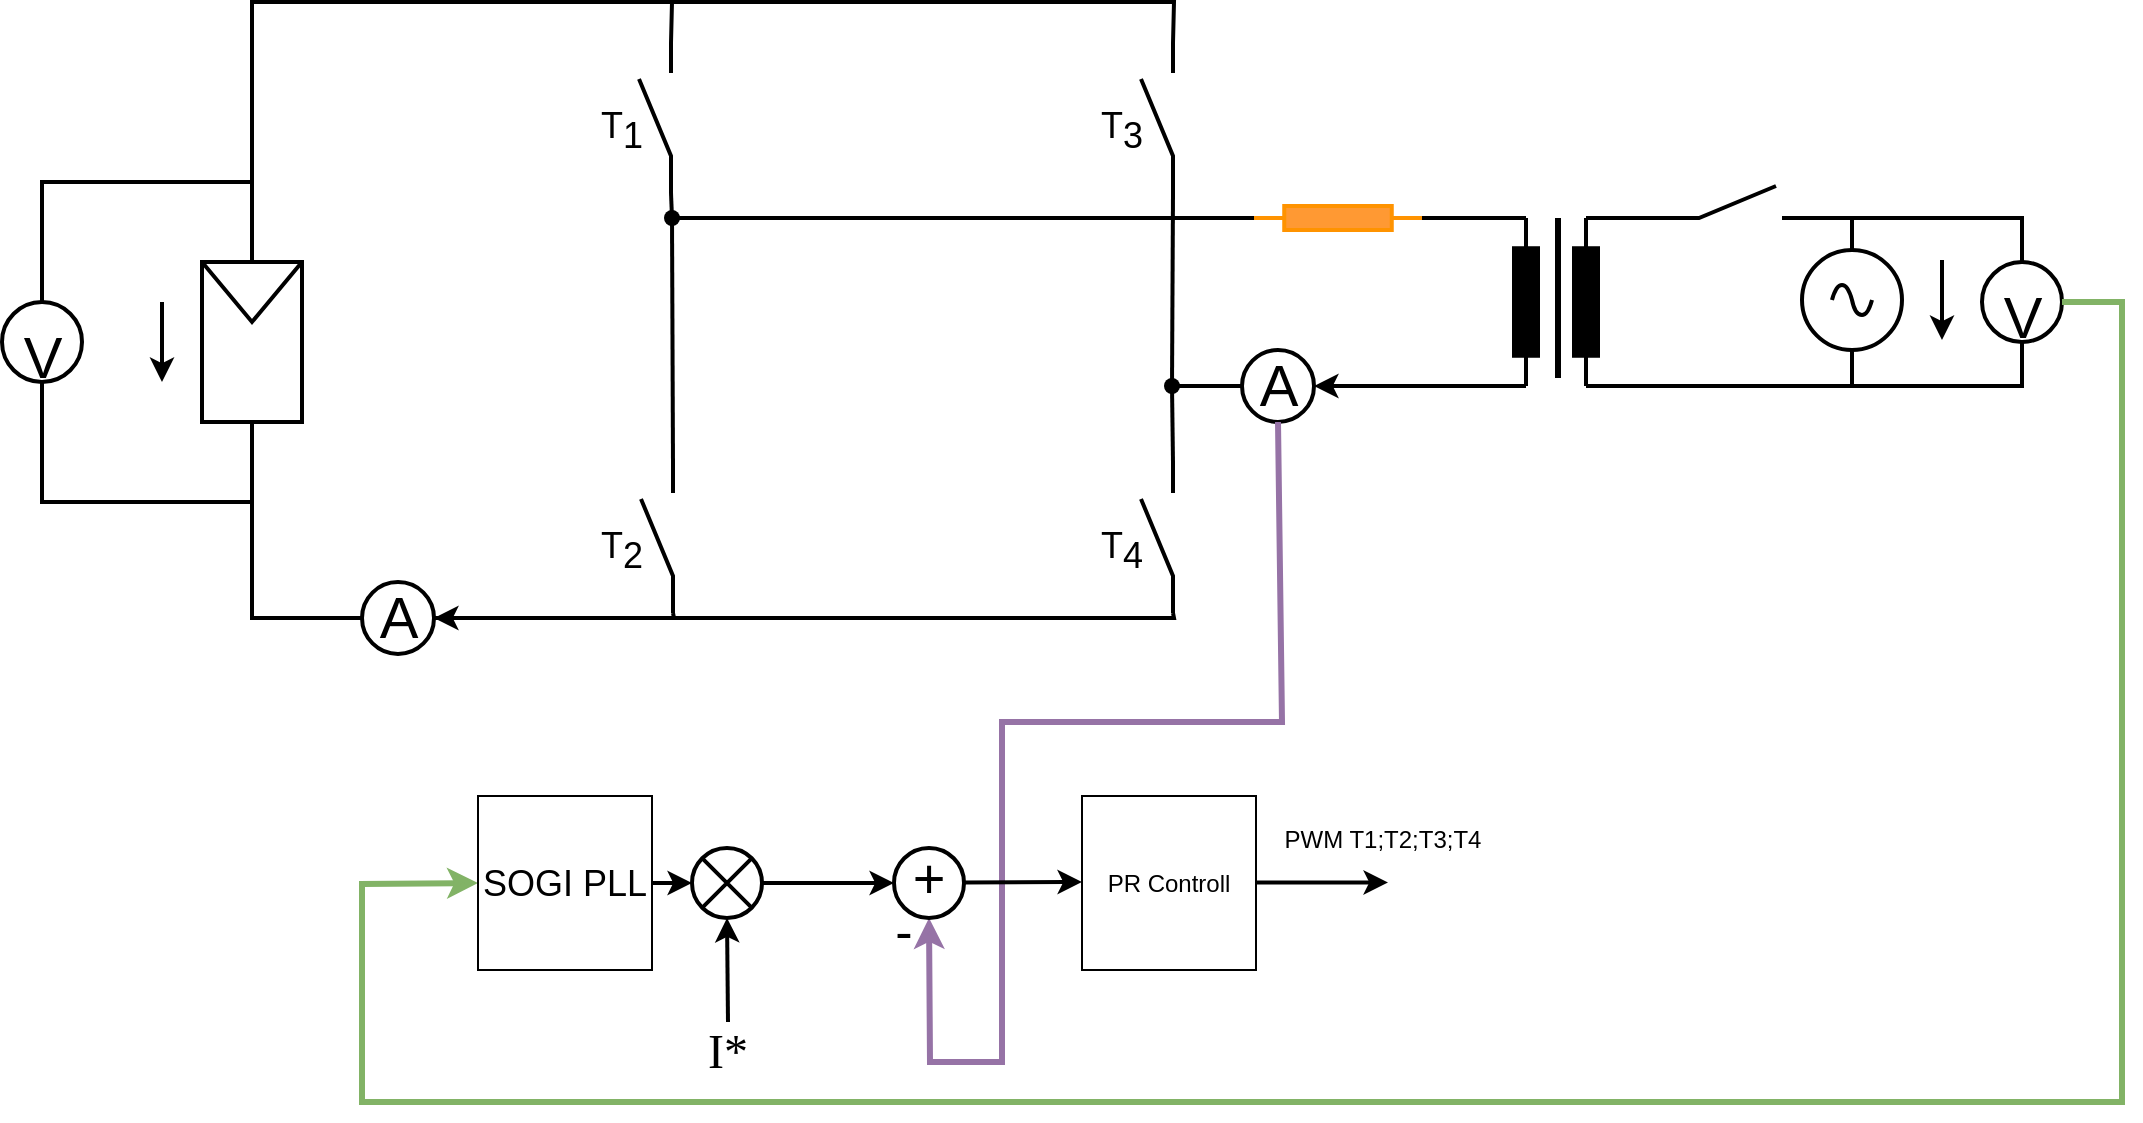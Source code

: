 <mxfile version="24.3.0" type="github">
  <diagram name="Seite-1" id="XUegQEatq1qs46oRsgHK">
    <mxGraphModel dx="1590" dy="935" grid="1" gridSize="10" guides="1" tooltips="1" connect="1" arrows="1" fold="1" page="1" pageScale="1" pageWidth="1169" pageHeight="827" math="0" shadow="0">
      <root>
        <mxCell id="0" />
        <mxCell id="1" parent="0" />
        <mxCell id="O4Sl8JPDGK1HjKNpcumD-1" value="" style="rounded=0;whiteSpace=wrap;html=1;strokeWidth=2;" vertex="1" parent="1">
          <mxGeometry x="110" y="140" width="50" height="80" as="geometry" />
        </mxCell>
        <mxCell id="O4Sl8JPDGK1HjKNpcumD-2" value="" style="endArrow=none;html=1;rounded=0;exitX=0;exitY=0;exitDx=0;exitDy=0;entryX=1;entryY=0;entryDx=0;entryDy=0;strokeWidth=2;" edge="1" parent="1" source="O4Sl8JPDGK1HjKNpcumD-1" target="O4Sl8JPDGK1HjKNpcumD-1">
          <mxGeometry width="50" height="50" relative="1" as="geometry">
            <mxPoint x="450" y="210" as="sourcePoint" />
            <mxPoint x="230" y="200" as="targetPoint" />
            <Array as="points">
              <mxPoint x="135" y="170" />
            </Array>
          </mxGeometry>
        </mxCell>
        <mxCell id="O4Sl8JPDGK1HjKNpcumD-3" value="" style="pointerEvents=1;verticalLabelPosition=bottom;shadow=0;dashed=0;align=center;html=1;verticalAlign=top;shape=mxgraph.electrical.electro-mechanical.make_contact;strokeWidth=2;" vertex="1" parent="1">
          <mxGeometry x="840" y="102" width="75" height="16" as="geometry" />
        </mxCell>
        <mxCell id="O4Sl8JPDGK1HjKNpcumD-4" value="" style="endArrow=none;html=1;rounded=0;entryX=0;entryY=1;entryDx=0;entryDy=0;entryPerimeter=0;exitX=0;exitY=0.5;exitDx=0;exitDy=0;exitPerimeter=0;strokeWidth=2;" edge="1" parent="1" source="O4Sl8JPDGK1HjKNpcumD-68" target="O4Sl8JPDGK1HjKNpcumD-3">
          <mxGeometry width="50" height="50" relative="1" as="geometry">
            <mxPoint x="822" y="118" as="sourcePoint" />
            <mxPoint x="500" y="160" as="targetPoint" />
          </mxGeometry>
        </mxCell>
        <mxCell id="O4Sl8JPDGK1HjKNpcumD-5" value="" style="pointerEvents=1;verticalLabelPosition=bottom;shadow=0;dashed=0;align=center;html=1;verticalAlign=top;shape=mxgraph.electrical.signal_sources.source;aspect=fixed;points=[[0.5,0,0],[1,0.5,0],[0.5,1,0],[0,0.5,0]];elSignalType=ac;strokeWidth=2;" vertex="1" parent="1">
          <mxGeometry x="910" y="134" width="50" height="50" as="geometry" />
        </mxCell>
        <mxCell id="O4Sl8JPDGK1HjKNpcumD-6" value="" style="endArrow=none;html=1;rounded=0;entryX=0.5;entryY=0;entryDx=0;entryDy=0;entryPerimeter=0;exitX=1;exitY=1;exitDx=0;exitDy=0;exitPerimeter=0;strokeWidth=2;" edge="1" parent="1" source="O4Sl8JPDGK1HjKNpcumD-3" target="O4Sl8JPDGK1HjKNpcumD-5">
          <mxGeometry width="50" height="50" relative="1" as="geometry">
            <mxPoint x="690" y="210" as="sourcePoint" />
            <mxPoint x="740" y="160" as="targetPoint" />
            <Array as="points">
              <mxPoint x="935" y="118" />
            </Array>
          </mxGeometry>
        </mxCell>
        <mxCell id="O4Sl8JPDGK1HjKNpcumD-7" value="" style="pointerEvents=1;verticalLabelPosition=bottom;shadow=0;dashed=0;align=center;html=1;verticalAlign=top;shape=mxgraph.electrical.electro-mechanical.make_contact;rotation=-90;strokeWidth=2;" vertex="1" parent="1">
          <mxGeometry x="299" y="60" width="75" height="16" as="geometry" />
        </mxCell>
        <mxCell id="O4Sl8JPDGK1HjKNpcumD-8" value="" style="pointerEvents=1;verticalLabelPosition=bottom;shadow=0;dashed=0;align=center;html=1;verticalAlign=top;shape=mxgraph.electrical.electro-mechanical.make_contact;rotation=-90;strokeWidth=2;" vertex="1" parent="1">
          <mxGeometry x="550" y="60" width="75" height="16" as="geometry" />
        </mxCell>
        <mxCell id="O4Sl8JPDGK1HjKNpcumD-9" value="" style="pointerEvents=1;verticalLabelPosition=bottom;shadow=0;dashed=0;align=center;html=1;verticalAlign=top;shape=mxgraph.electrical.electro-mechanical.make_contact;rotation=-90;strokeWidth=2;" vertex="1" parent="1">
          <mxGeometry x="300" y="270" width="75" height="16" as="geometry" />
        </mxCell>
        <mxCell id="O4Sl8JPDGK1HjKNpcumD-10" value="" style="pointerEvents=1;verticalLabelPosition=bottom;shadow=0;dashed=0;align=center;html=1;verticalAlign=top;shape=mxgraph.electrical.electro-mechanical.make_contact;rotation=-90;strokeWidth=2;" vertex="1" parent="1">
          <mxGeometry x="550" y="270" width="75" height="16" as="geometry" />
        </mxCell>
        <mxCell id="O4Sl8JPDGK1HjKNpcumD-11" value="&lt;font style=&quot;font-size: 18px;&quot;&gt;&lt;font style=&quot;font-size: 18px;&quot;&gt;T&lt;/font&gt;&lt;sub&gt;&lt;font style=&quot;font-size: 18px;&quot;&gt;1&lt;/font&gt;&lt;/sub&gt;&lt;/font&gt;" style="text;html=1;strokeColor=none;fillColor=none;align=center;verticalAlign=middle;whiteSpace=wrap;rounded=0;strokeWidth=2;" vertex="1" parent="1">
          <mxGeometry x="290" y="60" width="60" height="30" as="geometry" />
        </mxCell>
        <mxCell id="O4Sl8JPDGK1HjKNpcumD-12" value="&lt;font style=&quot;font-size: 18px;&quot;&gt;&lt;font style=&quot;font-size: 18px;&quot;&gt;T&lt;/font&gt;&lt;sub&gt;&lt;font style=&quot;font-size: 18px;&quot;&gt;3&lt;/font&gt;&lt;/sub&gt;&lt;/font&gt;" style="text;html=1;strokeColor=none;fillColor=none;align=center;verticalAlign=middle;whiteSpace=wrap;rounded=0;strokeWidth=2;" vertex="1" parent="1">
          <mxGeometry x="540" y="60" width="60" height="30" as="geometry" />
        </mxCell>
        <mxCell id="O4Sl8JPDGK1HjKNpcumD-13" value="&lt;font style=&quot;font-size: 18px;&quot;&gt;&lt;font style=&quot;font-size: 18px;&quot;&gt;T&lt;/font&gt;&lt;sub&gt;&lt;font style=&quot;font-size: 18px;&quot;&gt;4&lt;/font&gt;&lt;/sub&gt;&lt;/font&gt;" style="text;html=1;strokeColor=none;fillColor=none;align=center;verticalAlign=middle;whiteSpace=wrap;rounded=0;strokeWidth=2;" vertex="1" parent="1">
          <mxGeometry x="540" y="270" width="60" height="30" as="geometry" />
        </mxCell>
        <mxCell id="O4Sl8JPDGK1HjKNpcumD-14" value="&lt;font style=&quot;font-size: 18px;&quot;&gt;&lt;font style=&quot;font-size: 18px;&quot;&gt;T&lt;/font&gt;&lt;sub&gt;&lt;font style=&quot;font-size: 18px;&quot;&gt;2&lt;/font&gt;&lt;/sub&gt;&lt;/font&gt;" style="text;html=1;strokeColor=none;fillColor=none;align=center;verticalAlign=middle;whiteSpace=wrap;rounded=0;strokeWidth=2;" vertex="1" parent="1">
          <mxGeometry x="290" y="270" width="60" height="30" as="geometry" />
        </mxCell>
        <mxCell id="O4Sl8JPDGK1HjKNpcumD-15" value="A" style="verticalLabelPosition=middle;shadow=0;dashed=0;align=center;html=1;verticalAlign=middle;strokeWidth=2;shape=ellipse;aspect=fixed;fontSize=29;" vertex="1" parent="1">
          <mxGeometry x="190" y="300" width="36" height="36" as="geometry" />
        </mxCell>
        <mxCell id="O4Sl8JPDGK1HjKNpcumD-16" value="&lt;font style=&quot;font-size: 29px;&quot;&gt;V&lt;/font&gt;" style="verticalLabelPosition=middle;shadow=0;dashed=0;align=center;html=1;verticalAlign=middle;strokeWidth=2;shape=ellipse;aspect=fixed;fontSize=50;" vertex="1" parent="1">
          <mxGeometry x="10" y="160" width="40" height="40" as="geometry" />
        </mxCell>
        <mxCell id="O4Sl8JPDGK1HjKNpcumD-17" value="&lt;font style=&quot;font-size: 29px;&quot;&gt;V&lt;/font&gt;" style="verticalLabelPosition=middle;shadow=0;dashed=0;align=center;html=1;verticalAlign=middle;strokeWidth=2;shape=ellipse;aspect=fixed;fontSize=50;" vertex="1" parent="1">
          <mxGeometry x="1000" y="140" width="40" height="40" as="geometry" />
        </mxCell>
        <mxCell id="O4Sl8JPDGK1HjKNpcumD-18" value="A" style="verticalLabelPosition=middle;shadow=0;dashed=0;align=center;html=1;verticalAlign=middle;strokeWidth=2;shape=ellipse;aspect=fixed;fontSize=29;" vertex="1" parent="1">
          <mxGeometry x="630" y="184" width="36" height="36" as="geometry" />
        </mxCell>
        <mxCell id="O4Sl8JPDGK1HjKNpcumD-19" value="" style="endArrow=classic;html=1;rounded=0;entryX=1;entryY=0.5;entryDx=0;entryDy=0;exitX=0;exitY=1;exitDx=0;exitDy=0;exitPerimeter=0;strokeWidth=2;" edge="1" parent="1" source="O4Sl8JPDGK1HjKNpcumD-10" target="O4Sl8JPDGK1HjKNpcumD-15">
          <mxGeometry width="50" height="50" relative="1" as="geometry">
            <mxPoint x="550" y="230" as="sourcePoint" />
            <mxPoint x="600" y="180" as="targetPoint" />
            <Array as="points">
              <mxPoint x="596" y="318" />
            </Array>
          </mxGeometry>
        </mxCell>
        <mxCell id="O4Sl8JPDGK1HjKNpcumD-20" value="" style="endArrow=none;html=1;rounded=0;entryX=0;entryY=1;entryDx=0;entryDy=0;entryPerimeter=0;exitX=1;exitY=0.5;exitDx=0;exitDy=0;strokeWidth=2;" edge="1" parent="1" source="O4Sl8JPDGK1HjKNpcumD-15" target="O4Sl8JPDGK1HjKNpcumD-9">
          <mxGeometry width="50" height="50" relative="1" as="geometry">
            <mxPoint x="550" y="270" as="sourcePoint" />
            <mxPoint x="600" y="220" as="targetPoint" />
            <Array as="points">
              <mxPoint x="346" y="318" />
            </Array>
          </mxGeometry>
        </mxCell>
        <mxCell id="O4Sl8JPDGK1HjKNpcumD-21" value="" style="endArrow=none;html=1;rounded=0;entryX=0;entryY=0.5;entryDx=0;entryDy=0;exitX=0.5;exitY=1;exitDx=0;exitDy=0;strokeWidth=2;" edge="1" parent="1" source="O4Sl8JPDGK1HjKNpcumD-1" target="O4Sl8JPDGK1HjKNpcumD-15">
          <mxGeometry width="50" height="50" relative="1" as="geometry">
            <mxPoint x="550" y="270" as="sourcePoint" />
            <mxPoint x="600" y="220" as="targetPoint" />
            <Array as="points">
              <mxPoint x="135" y="318" />
            </Array>
          </mxGeometry>
        </mxCell>
        <mxCell id="O4Sl8JPDGK1HjKNpcumD-22" value="" style="endArrow=classic;html=1;rounded=0;entryX=1;entryY=0.5;entryDx=0;entryDy=0;exitX=1;exitY=0.5;exitDx=0;exitDy=0;exitPerimeter=0;strokeWidth=2;" edge="1" parent="1" source="O4Sl8JPDGK1HjKNpcumD-70" target="O4Sl8JPDGK1HjKNpcumD-18">
          <mxGeometry width="50" height="50" relative="1" as="geometry">
            <mxPoint x="742" y="202" as="sourcePoint" />
            <mxPoint x="600" y="220" as="targetPoint" />
          </mxGeometry>
        </mxCell>
        <mxCell id="O4Sl8JPDGK1HjKNpcumD-24" value="" style="shape=waypoint;sketch=0;fillStyle=solid;size=6;pointerEvents=1;points=[];fillColor=none;resizable=0;rotatable=0;perimeter=centerPerimeter;snapToPoint=1;strokeWidth=2;" vertex="1" parent="1">
          <mxGeometry x="335" y="108" width="20" height="20" as="geometry" />
        </mxCell>
        <mxCell id="O4Sl8JPDGK1HjKNpcumD-25" value="" style="endArrow=none;html=1;rounded=0;entryX=1;entryY=0.5;entryDx=0;entryDy=0;entryPerimeter=0;exitX=0.4;exitY=0.75;exitDx=0;exitDy=0;exitPerimeter=0;strokeWidth=2;" edge="1" parent="1" source="O4Sl8JPDGK1HjKNpcumD-24" target="O4Sl8JPDGK1HjKNpcumD-71">
          <mxGeometry width="50" height="50" relative="1" as="geometry">
            <mxPoint x="520" y="270" as="sourcePoint" />
            <mxPoint x="620" y="118" as="targetPoint" />
          </mxGeometry>
        </mxCell>
        <mxCell id="O4Sl8JPDGK1HjKNpcumD-26" value="" style="endArrow=none;html=1;rounded=0;entryX=0.65;entryY=0.85;entryDx=0;entryDy=0;entryPerimeter=0;exitX=0;exitY=1;exitDx=0;exitDy=0;exitPerimeter=0;strokeWidth=2;" edge="1" parent="1" source="O4Sl8JPDGK1HjKNpcumD-7" target="O4Sl8JPDGK1HjKNpcumD-24">
          <mxGeometry width="50" height="50" relative="1" as="geometry">
            <mxPoint x="520" y="270" as="sourcePoint" />
            <mxPoint x="570" y="220" as="targetPoint" />
          </mxGeometry>
        </mxCell>
        <mxCell id="O4Sl8JPDGK1HjKNpcumD-27" value="" style="endArrow=none;html=1;rounded=0;exitX=1;exitY=1;exitDx=0;exitDy=0;exitPerimeter=0;strokeWidth=2;" edge="1" parent="1" source="O4Sl8JPDGK1HjKNpcumD-9">
          <mxGeometry width="50" height="50" relative="1" as="geometry">
            <mxPoint x="520" y="270" as="sourcePoint" />
            <mxPoint x="345" y="118" as="targetPoint" />
          </mxGeometry>
        </mxCell>
        <mxCell id="O4Sl8JPDGK1HjKNpcumD-28" value="" style="shape=waypoint;sketch=0;fillStyle=solid;size=6;pointerEvents=1;points=[];fillColor=none;resizable=0;rotatable=0;perimeter=centerPerimeter;snapToPoint=1;strokeWidth=2;" vertex="1" parent="1">
          <mxGeometry x="585" y="192" width="20" height="20" as="geometry" />
        </mxCell>
        <mxCell id="O4Sl8JPDGK1HjKNpcumD-29" value="" style="endArrow=none;html=1;rounded=0;entryX=0;entryY=0.5;entryDx=0;entryDy=0;exitX=0.5;exitY=0.65;exitDx=0;exitDy=0;exitPerimeter=0;strokeWidth=2;" edge="1" parent="1" source="O4Sl8JPDGK1HjKNpcumD-28" target="O4Sl8JPDGK1HjKNpcumD-18">
          <mxGeometry width="50" height="50" relative="1" as="geometry">
            <mxPoint x="520" y="270" as="sourcePoint" />
            <mxPoint x="570" y="220" as="targetPoint" />
          </mxGeometry>
        </mxCell>
        <mxCell id="O4Sl8JPDGK1HjKNpcumD-30" value="" style="endArrow=none;html=1;rounded=0;entryX=1;entryY=1;entryDx=0;entryDy=0;entryPerimeter=0;exitX=0.45;exitY=0.35;exitDx=0;exitDy=0;exitPerimeter=0;strokeWidth=2;" edge="1" parent="1" source="O4Sl8JPDGK1HjKNpcumD-28" target="O4Sl8JPDGK1HjKNpcumD-10">
          <mxGeometry width="50" height="50" relative="1" as="geometry">
            <mxPoint x="520" y="270" as="sourcePoint" />
            <mxPoint x="570" y="220" as="targetPoint" />
          </mxGeometry>
        </mxCell>
        <mxCell id="O4Sl8JPDGK1HjKNpcumD-31" value="" style="endArrow=none;html=1;rounded=0;entryX=0;entryY=1;entryDx=0;entryDy=0;entryPerimeter=0;exitX=0.45;exitY=0.3;exitDx=0;exitDy=0;exitPerimeter=0;strokeWidth=2;" edge="1" parent="1" source="O4Sl8JPDGK1HjKNpcumD-28" target="O4Sl8JPDGK1HjKNpcumD-8">
          <mxGeometry width="50" height="50" relative="1" as="geometry">
            <mxPoint x="520" y="270" as="sourcePoint" />
            <mxPoint x="570" y="220" as="targetPoint" />
          </mxGeometry>
        </mxCell>
        <mxCell id="O4Sl8JPDGK1HjKNpcumD-32" value="" style="endArrow=none;html=1;rounded=0;entryX=1;entryY=1;entryDx=0;entryDy=0;entryPerimeter=0;exitX=0.5;exitY=0;exitDx=0;exitDy=0;strokeWidth=2;" edge="1" parent="1" source="O4Sl8JPDGK1HjKNpcumD-17" target="O4Sl8JPDGK1HjKNpcumD-3">
          <mxGeometry width="50" height="50" relative="1" as="geometry">
            <mxPoint x="520" y="270" as="sourcePoint" />
            <mxPoint x="570" y="220" as="targetPoint" />
            <Array as="points">
              <mxPoint x="1020" y="118" />
            </Array>
          </mxGeometry>
        </mxCell>
        <mxCell id="O4Sl8JPDGK1HjKNpcumD-33" value="" style="endArrow=none;html=1;rounded=0;entryX=0.5;entryY=1;entryDx=0;entryDy=0;exitX=0.5;exitY=1;exitDx=0;exitDy=0;strokeWidth=2;" edge="1" parent="1" source="O4Sl8JPDGK1HjKNpcumD-1" target="O4Sl8JPDGK1HjKNpcumD-16">
          <mxGeometry width="50" height="50" relative="1" as="geometry">
            <mxPoint x="520" y="270" as="sourcePoint" />
            <mxPoint x="570" y="220" as="targetPoint" />
            <Array as="points">
              <mxPoint x="135" y="260" />
              <mxPoint x="30" y="260" />
            </Array>
          </mxGeometry>
        </mxCell>
        <mxCell id="O4Sl8JPDGK1HjKNpcumD-34" value="" style="endArrow=none;html=1;rounded=0;entryX=1;entryY=1;entryDx=0;entryDy=0;entryPerimeter=0;exitX=0.5;exitY=0;exitDx=0;exitDy=0;strokeWidth=2;" edge="1" parent="1" source="O4Sl8JPDGK1HjKNpcumD-1" target="O4Sl8JPDGK1HjKNpcumD-8">
          <mxGeometry width="50" height="50" relative="1" as="geometry">
            <mxPoint x="520" y="270" as="sourcePoint" />
            <mxPoint x="570" y="220" as="targetPoint" />
            <Array as="points">
              <mxPoint x="135" y="10" />
              <mxPoint x="596" y="10" />
            </Array>
          </mxGeometry>
        </mxCell>
        <mxCell id="O4Sl8JPDGK1HjKNpcumD-35" value="" style="endArrow=none;html=1;rounded=0;entryX=1;entryY=1;entryDx=0;entryDy=0;entryPerimeter=0;exitX=0.5;exitY=0;exitDx=0;exitDy=0;strokeWidth=2;" edge="1" parent="1" source="O4Sl8JPDGK1HjKNpcumD-1" target="O4Sl8JPDGK1HjKNpcumD-7">
          <mxGeometry width="50" height="50" relative="1" as="geometry">
            <mxPoint x="520" y="270" as="sourcePoint" />
            <mxPoint x="570" y="220" as="targetPoint" />
            <Array as="points">
              <mxPoint x="135" y="10" />
              <mxPoint x="345" y="10" />
            </Array>
          </mxGeometry>
        </mxCell>
        <mxCell id="O4Sl8JPDGK1HjKNpcumD-36" value="" style="endArrow=none;html=1;rounded=0;entryX=0.5;entryY=0;entryDx=0;entryDy=0;exitX=0.5;exitY=0;exitDx=0;exitDy=0;strokeWidth=2;" edge="1" parent="1" source="O4Sl8JPDGK1HjKNpcumD-16" target="O4Sl8JPDGK1HjKNpcumD-1">
          <mxGeometry width="50" height="50" relative="1" as="geometry">
            <mxPoint x="520" y="270" as="sourcePoint" />
            <mxPoint x="570" y="220" as="targetPoint" />
            <Array as="points">
              <mxPoint x="30" y="100" />
              <mxPoint x="135" y="100" />
            </Array>
          </mxGeometry>
        </mxCell>
        <mxCell id="O4Sl8JPDGK1HjKNpcumD-37" value="" style="endArrow=classic;html=1;rounded=0;strokeWidth=2;" edge="1" parent="1">
          <mxGeometry width="50" height="50" relative="1" as="geometry">
            <mxPoint x="90" y="160" as="sourcePoint" />
            <mxPoint x="90" y="200" as="targetPoint" />
          </mxGeometry>
        </mxCell>
        <mxCell id="O4Sl8JPDGK1HjKNpcumD-38" value="" style="endArrow=classic;html=1;rounded=0;strokeWidth=2;" edge="1" parent="1">
          <mxGeometry width="50" height="50" relative="1" as="geometry">
            <mxPoint x="980" y="139" as="sourcePoint" />
            <mxPoint x="980" y="179" as="targetPoint" />
          </mxGeometry>
        </mxCell>
        <mxCell id="O4Sl8JPDGK1HjKNpcumD-51" value="" style="verticalLabelPosition=bottom;shadow=0;dashed=0;align=center;html=1;verticalAlign=top;shape=mxgraph.electrical.abstract.multiplier;strokeWidth=2;" vertex="1" parent="1">
          <mxGeometry x="355" y="433" width="35" height="35" as="geometry" />
        </mxCell>
        <mxCell id="O4Sl8JPDGK1HjKNpcumD-60" value="&lt;font style=&quot;font-size: 24px;&quot; face=&quot;Times New Roman&quot;&gt;I*&lt;/font&gt;" style="text;html=1;strokeColor=none;fillColor=none;align=center;verticalAlign=middle;whiteSpace=wrap;rounded=0;strokeWidth=2;" vertex="1" parent="1">
          <mxGeometry x="342.5" y="520" width="60" height="30" as="geometry" />
        </mxCell>
        <mxCell id="O4Sl8JPDGK1HjKNpcumD-61" value="" style="endArrow=classic;html=1;rounded=0;entryX=0.5;entryY=1;entryDx=0;entryDy=0;entryPerimeter=0;strokeWidth=2;" edge="1" parent="1" target="O4Sl8JPDGK1HjKNpcumD-51">
          <mxGeometry width="50" height="50" relative="1" as="geometry">
            <mxPoint x="373" y="520" as="sourcePoint" />
            <mxPoint x="760" y="360" as="targetPoint" />
          </mxGeometry>
        </mxCell>
        <mxCell id="O4Sl8JPDGK1HjKNpcumD-63" value="" style="endArrow=classic;html=1;rounded=0;entryX=0;entryY=0.5;entryDx=0;entryDy=0;entryPerimeter=0;exitX=1;exitY=0.5;exitDx=0;exitDy=0;strokeWidth=2;" edge="1" parent="1" source="O4Sl8JPDGK1HjKNpcumD-75" target="O4Sl8JPDGK1HjKNpcumD-51">
          <mxGeometry width="50" height="50" relative="1" as="geometry">
            <mxPoint x="340" y="451.25" as="sourcePoint" />
            <mxPoint x="800" y="360" as="targetPoint" />
          </mxGeometry>
        </mxCell>
        <mxCell id="O4Sl8JPDGK1HjKNpcumD-64" value="" style="endArrow=classic;html=1;rounded=0;exitX=0.5;exitY=1;exitDx=0;exitDy=0;entryX=0.5;entryY=1;entryDx=0;entryDy=0;fillColor=#e1d5e7;strokeColor=#9673a6;strokeWidth=3;" edge="1" parent="1" source="O4Sl8JPDGK1HjKNpcumD-18">
          <mxGeometry width="50" height="50" relative="1" as="geometry">
            <mxPoint x="520" y="440" as="sourcePoint" />
            <mxPoint x="473.5" y="468" as="targetPoint" />
            <Array as="points">
              <mxPoint x="650" y="370" />
              <mxPoint x="510" y="370" />
              <mxPoint x="510" y="540" />
              <mxPoint x="474" y="540" />
            </Array>
          </mxGeometry>
        </mxCell>
        <mxCell id="O4Sl8JPDGK1HjKNpcumD-66" value="" style="endArrow=classic;html=1;rounded=0;entryX=0;entryY=0.5;entryDx=0;entryDy=0;exitX=1;exitY=0.5;exitDx=0;exitDy=0;fillColor=#d5e8d4;strokeColor=#82b366;strokeWidth=3;" edge="1" parent="1" source="O4Sl8JPDGK1HjKNpcumD-17" target="O4Sl8JPDGK1HjKNpcumD-75">
          <mxGeometry width="50" height="50" relative="1" as="geometry">
            <mxPoint x="520" y="440" as="sourcePoint" />
            <mxPoint x="250" y="451.25" as="targetPoint" />
            <Array as="points">
              <mxPoint x="1070" y="160" />
              <mxPoint x="1070" y="560" />
              <mxPoint x="190" y="560" />
              <mxPoint x="190" y="451" />
            </Array>
          </mxGeometry>
        </mxCell>
        <mxCell id="O4Sl8JPDGK1HjKNpcumD-67" value="" style="endArrow=none;html=1;rounded=0;entryX=0;entryY=0.5;entryDx=0;entryDy=0;entryPerimeter=0;exitX=0;exitY=0.5;exitDx=0;exitDy=0;exitPerimeter=0;strokeWidth=2;" edge="1" parent="1" source="O4Sl8JPDGK1HjKNpcumD-70" target="O4Sl8JPDGK1HjKNpcumD-71">
          <mxGeometry width="50" height="50" relative="1" as="geometry">
            <mxPoint x="752" y="128" as="sourcePoint" />
            <mxPoint x="730" y="128" as="targetPoint" />
          </mxGeometry>
        </mxCell>
        <mxCell id="O4Sl8JPDGK1HjKNpcumD-68" value="" style="pointerEvents=1;verticalLabelPosition=bottom;shadow=0;dashed=0;align=center;html=1;verticalAlign=top;shape=mxgraph.electrical.resistors.resistor_1;rotation=90;strokeWidth=2;fillColor=#000000;" vertex="1" parent="1">
          <mxGeometry x="760" y="154" width="84" height="12" as="geometry" />
        </mxCell>
        <mxCell id="O4Sl8JPDGK1HjKNpcumD-69" value="" style="endArrow=none;html=1;rounded=0;strokeWidth=3;" edge="1" parent="1">
          <mxGeometry width="50" height="50" relative="1" as="geometry">
            <mxPoint x="788" y="198" as="sourcePoint" />
            <mxPoint x="788" y="118" as="targetPoint" />
          </mxGeometry>
        </mxCell>
        <mxCell id="O4Sl8JPDGK1HjKNpcumD-70" value="" style="pointerEvents=1;verticalLabelPosition=bottom;shadow=0;dashed=0;align=center;html=1;verticalAlign=top;shape=mxgraph.electrical.resistors.resistor_1;rotation=90;strokeWidth=2;fillColor=#000000;" vertex="1" parent="1">
          <mxGeometry x="730" y="154" width="84" height="12" as="geometry" />
        </mxCell>
        <mxCell id="O4Sl8JPDGK1HjKNpcumD-71" value="" style="pointerEvents=1;verticalLabelPosition=bottom;shadow=0;dashed=0;align=center;html=1;verticalAlign=top;shape=mxgraph.electrical.resistors.resistor_1;rotation=-180;strokeWidth=2;fillColor=#FF9933;strokeColor=#ff9300;" vertex="1" parent="1">
          <mxGeometry x="636" y="112" width="84" height="12" as="geometry" />
        </mxCell>
        <mxCell id="O4Sl8JPDGK1HjKNpcumD-72" value="" style="endArrow=none;html=1;rounded=0;entryX=1;entryY=0.5;entryDx=0;entryDy=0;entryPerimeter=0;exitX=0.5;exitY=1;exitDx=0;exitDy=0;strokeWidth=2;" edge="1" parent="1" source="O4Sl8JPDGK1HjKNpcumD-17" target="O4Sl8JPDGK1HjKNpcumD-68">
          <mxGeometry width="50" height="50" relative="1" as="geometry">
            <mxPoint x="630" y="50" as="sourcePoint" />
            <mxPoint x="680" as="targetPoint" />
            <Array as="points">
              <mxPoint x="1020" y="202" />
            </Array>
          </mxGeometry>
        </mxCell>
        <mxCell id="O4Sl8JPDGK1HjKNpcumD-73" value="" style="endArrow=none;html=1;rounded=0;entryX=0.5;entryY=1;entryDx=0;entryDy=0;entryPerimeter=0;exitX=1;exitY=0.5;exitDx=0;exitDy=0;exitPerimeter=0;strokeWidth=2;" edge="1" parent="1" source="O4Sl8JPDGK1HjKNpcumD-68" target="O4Sl8JPDGK1HjKNpcumD-5">
          <mxGeometry width="50" height="50" relative="1" as="geometry">
            <mxPoint x="630" y="50" as="sourcePoint" />
            <mxPoint x="680" as="targetPoint" />
            <Array as="points">
              <mxPoint x="935" y="202" />
            </Array>
          </mxGeometry>
        </mxCell>
        <mxCell id="O4Sl8JPDGK1HjKNpcumD-74" value="&lt;p style=&quot;line-height: 140%;&quot;&gt;&lt;font style=&quot;font-size: 28px;&quot;&gt;+&lt;/font&gt;&lt;/p&gt;" style="ellipse;whiteSpace=wrap;html=1;aspect=fixed;align=center;strokeWidth=2;" vertex="1" parent="1">
          <mxGeometry x="456" y="433" width="35" height="35" as="geometry" />
        </mxCell>
        <mxCell id="O4Sl8JPDGK1HjKNpcumD-75" value="&lt;font style=&quot;font-size: 18px;&quot;&gt;&lt;font style=&quot;font-size: 18px;&quot;&gt;SOGI&lt;/font&gt; &lt;font style=&quot;font-size: 18px;&quot;&gt;PLL&lt;/font&gt;&lt;/font&gt;" style="whiteSpace=wrap;html=1;aspect=fixed;" vertex="1" parent="1">
          <mxGeometry x="248" y="407" width="87" height="87" as="geometry" />
        </mxCell>
        <mxCell id="O4Sl8JPDGK1HjKNpcumD-76" value="&lt;font style=&quot;font-size: 26px;&quot;&gt;-&lt;/font&gt;" style="text;html=1;strokeColor=none;fillColor=none;align=center;verticalAlign=middle;whiteSpace=wrap;rounded=0;strokeWidth=2;" vertex="1" parent="1">
          <mxGeometry x="431" y="460" width="60" height="30" as="geometry" />
        </mxCell>
        <mxCell id="O4Sl8JPDGK1HjKNpcumD-77" value="" style="endArrow=classic;html=1;rounded=0;entryX=0;entryY=0.5;entryDx=0;entryDy=0;strokeWidth=2;exitX=1;exitY=0.5;exitDx=0;exitDy=0;exitPerimeter=0;" edge="1" parent="1" source="O4Sl8JPDGK1HjKNpcumD-51" target="O4Sl8JPDGK1HjKNpcumD-74">
          <mxGeometry width="50" height="50" relative="1" as="geometry">
            <mxPoint x="383" y="530" as="sourcePoint" />
            <mxPoint x="383" y="478" as="targetPoint" />
          </mxGeometry>
        </mxCell>
        <mxCell id="O4Sl8JPDGK1HjKNpcumD-78" value="PR Controll" style="whiteSpace=wrap;html=1;aspect=fixed;" vertex="1" parent="1">
          <mxGeometry x="550" y="407" width="87" height="87" as="geometry" />
        </mxCell>
        <mxCell id="O4Sl8JPDGK1HjKNpcumD-79" value="" style="endArrow=classic;html=1;rounded=0;strokeWidth=2;exitX=1;exitY=0.5;exitDx=0;exitDy=0;exitPerimeter=0;" edge="1" parent="1">
          <mxGeometry width="50" height="50" relative="1" as="geometry">
            <mxPoint x="491" y="450.21" as="sourcePoint" />
            <mxPoint x="550" y="450" as="targetPoint" />
          </mxGeometry>
        </mxCell>
        <mxCell id="O4Sl8JPDGK1HjKNpcumD-80" value="" style="endArrow=classic;html=1;rounded=0;entryX=0;entryY=0.5;entryDx=0;entryDy=0;strokeWidth=2;exitX=1;exitY=0.5;exitDx=0;exitDy=0;exitPerimeter=0;" edge="1" parent="1">
          <mxGeometry width="50" height="50" relative="1" as="geometry">
            <mxPoint x="637" y="450.21" as="sourcePoint" />
            <mxPoint x="703" y="450.21" as="targetPoint" />
          </mxGeometry>
        </mxCell>
        <mxCell id="O4Sl8JPDGK1HjKNpcumD-81" value="PWM T1;T2;T3;T4" style="text;html=1;align=center;verticalAlign=middle;resizable=0;points=[];autosize=1;strokeColor=none;fillColor=none;" vertex="1" parent="1">
          <mxGeometry x="640" y="414" width="120" height="30" as="geometry" />
        </mxCell>
      </root>
    </mxGraphModel>
  </diagram>
</mxfile>
